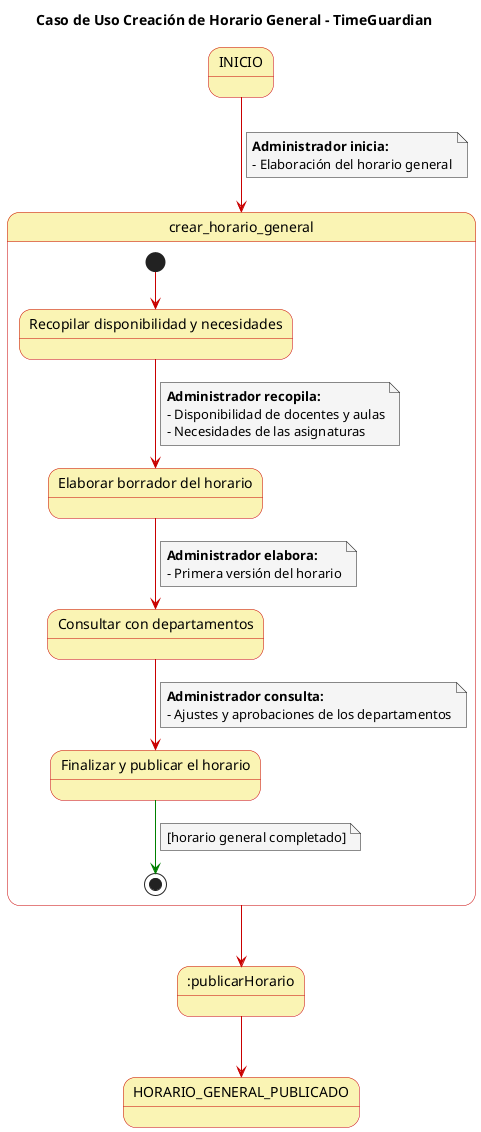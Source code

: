 @startuml

skinparam state {
  BackgroundColor #faf4b4
  BorderColor #c90000
}

skinparam note {
  BackgroundColor #f5f5f5
}

skinparam linetype polyline

title Caso de Uso Creación de Horario General - TimeGuardian

INICIO -[#c90000]-> crear_horario_general
note on link
  **Administrador inicia:**
  - Elaboración del horario general
end note

state crear_horario_general {
  state "Recopilar disponibilidad y necesidades" as A
  state "Elaborar borrador del horario" as B
  state "Consultar con departamentos" as C
  state "Finalizar y publicar el horario" as D

  [*] -[#c90000]-> A
  A -[#c90000]-> B
  note on link
      **Administrador recopila:**
      - Disponibilidad de docentes y aulas
      - Necesidades de las asignaturas
  end note
  B -[#c90000]-> C
  note on link
    **Administrador elabora:**
    - Primera versión del horario
  end note
  C -[#c90000]-> D
  note on link
    **Administrador consulta:**
    - Ajustes y aprobaciones de los departamentos
  end note
  D -[#green]-> [*]
  note on link
    [horario general completado]
  end note
}

crear_horario_general -[#c90000]-> :publicarHorario

:publicarHorario -[#c90000]-> HORARIO_GENERAL_PUBLICADO

@enduml

